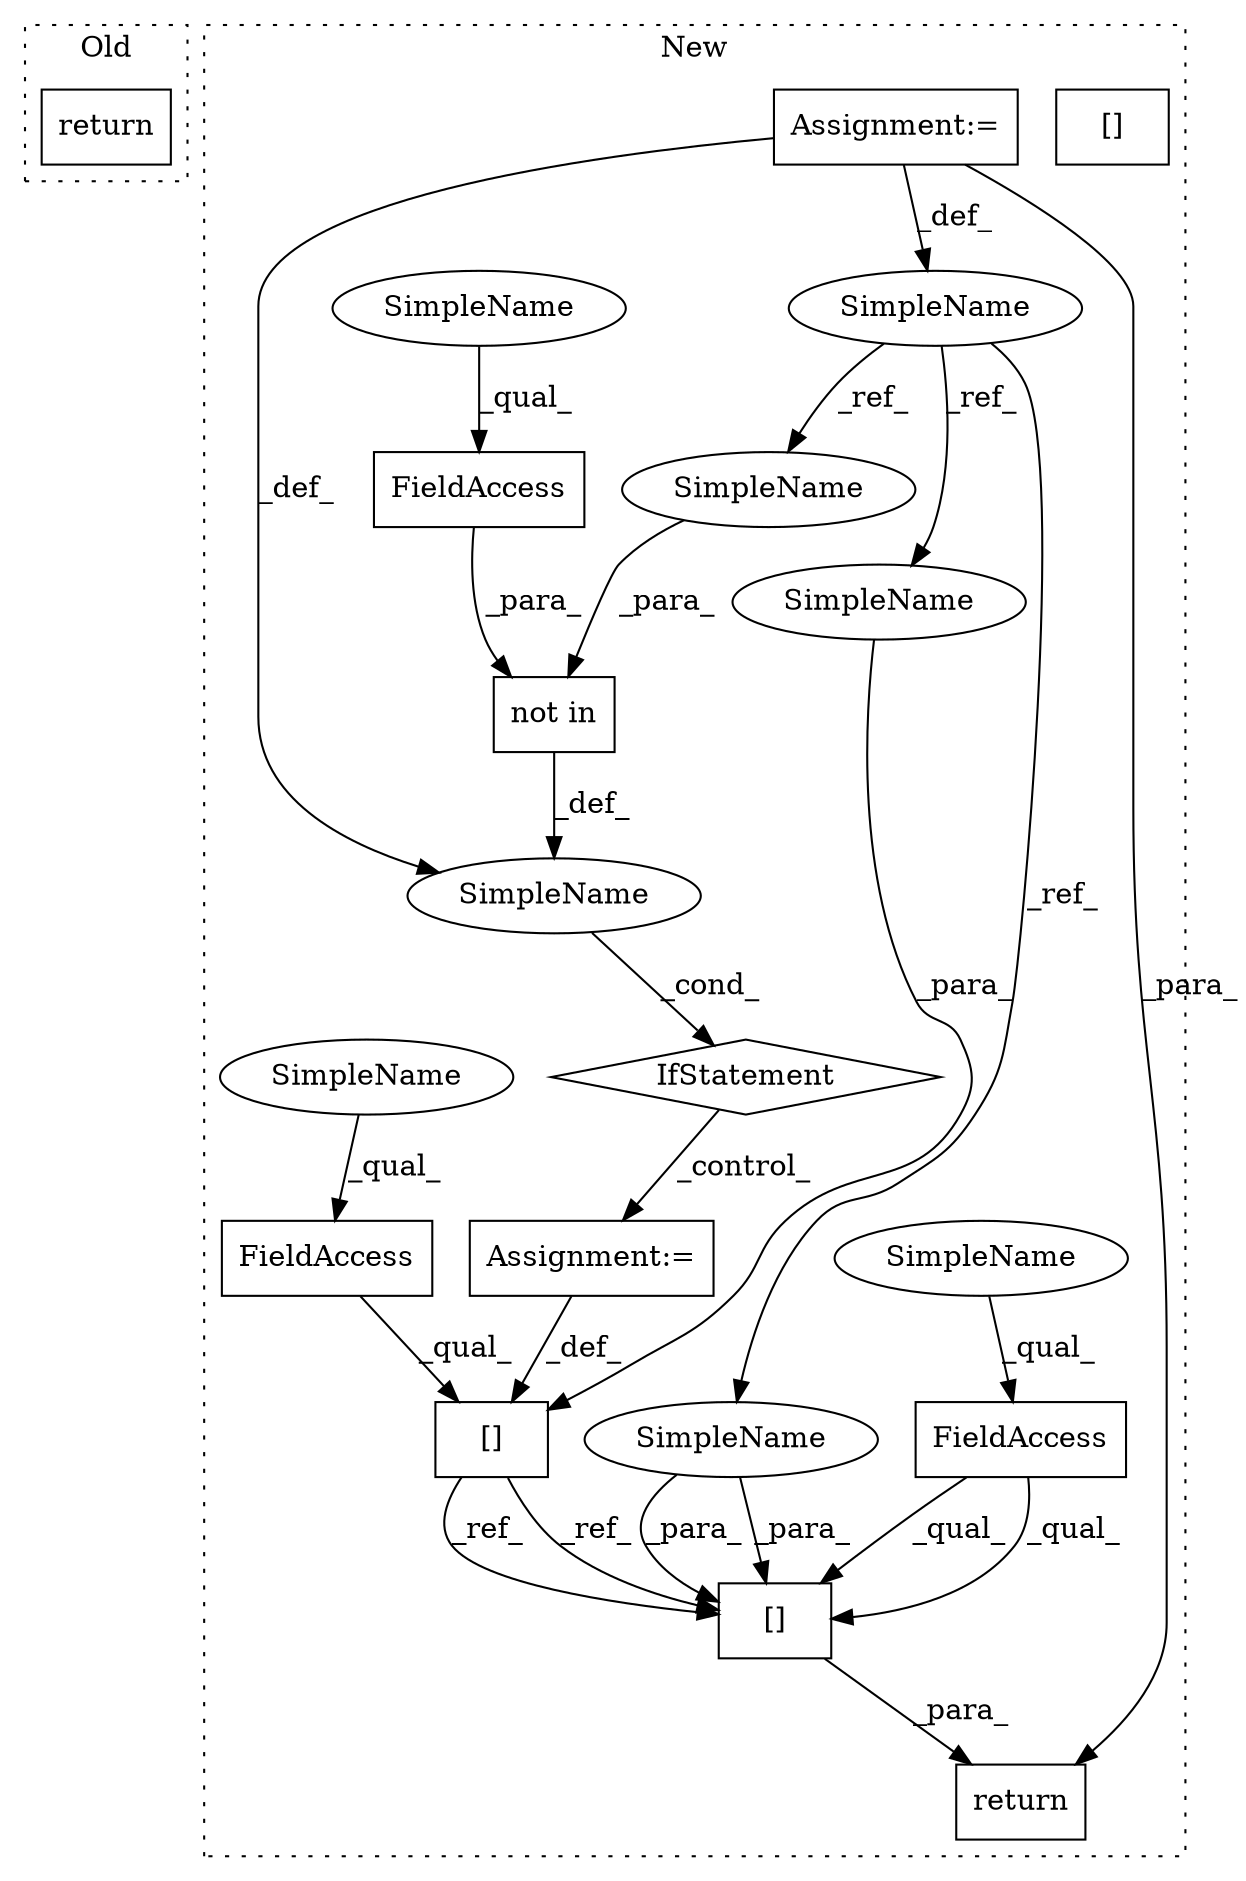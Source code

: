 digraph G {
subgraph cluster0 {
1 [label="return" a="41" s="1226" l="7" shape="box"];
label = "Old";
style="dotted";
}
subgraph cluster1 {
2 [label="not in" a="108" s="1196" l="36" shape="box"];
3 [label="IfStatement" a="25" s="1188,1232" l="8,2" shape="diamond"];
4 [label="Assignment:=" a="7" s="1272" l="1" shape="box"];
5 [label="SimpleName" a="42" s="" l="" shape="ellipse"];
6 [label="[]" a="2" s="1242,1271" l="19,1" shape="box"];
7 [label="SimpleName" a="42" s="1158" l="10" shape="ellipse"];
8 [label="[]" a="2" s="1311,1340" l="19,1" shape="box"];
9 [label="Assignment:=" a="7" s="1168" l="1" shape="box"];
10 [label="FieldAccess" a="22" s="1214" l="18" shape="box"];
11 [label="FieldAccess" a="22" s="1311" l="18" shape="box"];
12 [label="FieldAccess" a="22" s="1242" l="18" shape="box"];
13 [label="return" a="41" s="1304" l="7" shape="box"];
14 [label="[]" a="2" s="1311,1340" l="19,1" shape="box"];
15 [label="SimpleName" a="42" s="1261" l="10" shape="ellipse"];
16 [label="SimpleName" a="42" s="1196" l="10" shape="ellipse"];
17 [label="SimpleName" a="42" s="1330" l="10" shape="ellipse"];
18 [label="SimpleName" a="42" s="1311" l="4" shape="ellipse"];
19 [label="SimpleName" a="42" s="1214" l="4" shape="ellipse"];
20 [label="SimpleName" a="42" s="1242" l="4" shape="ellipse"];
label = "New";
style="dotted";
}
2 -> 5 [label="_def_"];
3 -> 4 [label="_control_"];
4 -> 6 [label="_def_"];
5 -> 3 [label="_cond_"];
6 -> 14 [label="_ref_"];
6 -> 14 [label="_ref_"];
7 -> 15 [label="_ref_"];
7 -> 17 [label="_ref_"];
7 -> 16 [label="_ref_"];
9 -> 5 [label="_def_"];
9 -> 7 [label="_def_"];
9 -> 13 [label="_para_"];
10 -> 2 [label="_para_"];
11 -> 14 [label="_qual_"];
11 -> 14 [label="_qual_"];
12 -> 6 [label="_qual_"];
14 -> 13 [label="_para_"];
15 -> 6 [label="_para_"];
16 -> 2 [label="_para_"];
17 -> 14 [label="_para_"];
17 -> 14 [label="_para_"];
18 -> 11 [label="_qual_"];
19 -> 10 [label="_qual_"];
20 -> 12 [label="_qual_"];
}